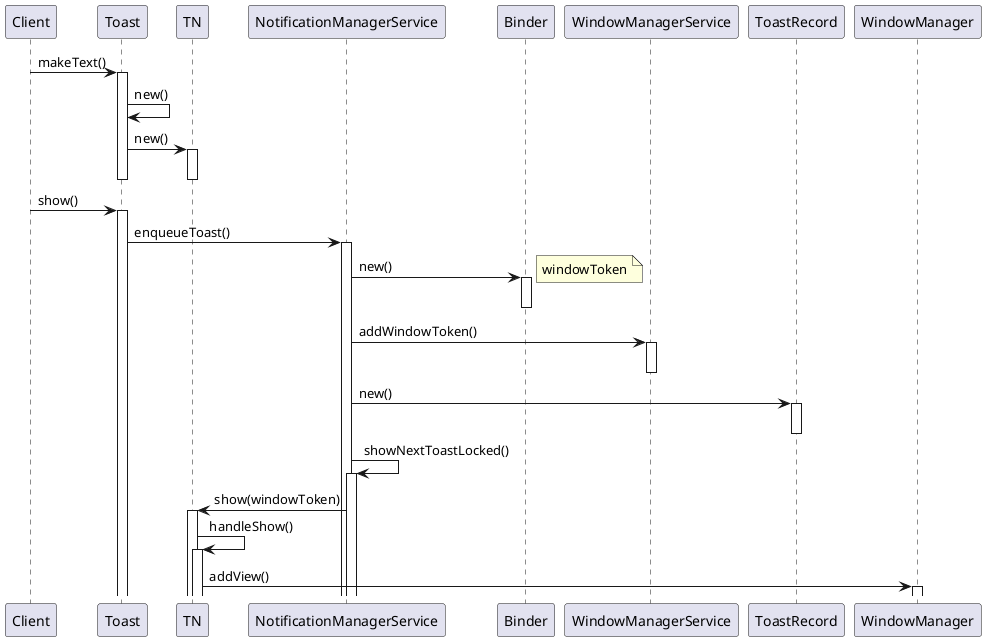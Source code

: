 @startuml
Client -> Toast: makeText()
activate Toast
Toast -> Toast: new()
Toast -> TN: new()
activate TN
deactivate Toast
deactivate TN

Client -> Toast: show()
activate Toast

Toast -> NotificationManagerService: enqueueToast()
activate NotificationManagerService

NotificationManagerService -> Binder: new()
note right: windowToken
activate Binder
deactivate Binder

NotificationManagerService -> WindowManagerService: addWindowToken()
activate WindowManagerService
deactivate WindowManagerService

NotificationManagerService -> ToastRecord: new()
activate ToastRecord
deactivate ToastRecord

NotificationManagerService -> NotificationManagerService: showNextToastLocked()
activate NotificationManagerService

NotificationManagerService -> TN: show(windowToken)
activate TN
TN -> TN: handleShow()
activate TN
TN -> WindowManager: addView()
activate WindowManager


@enduml